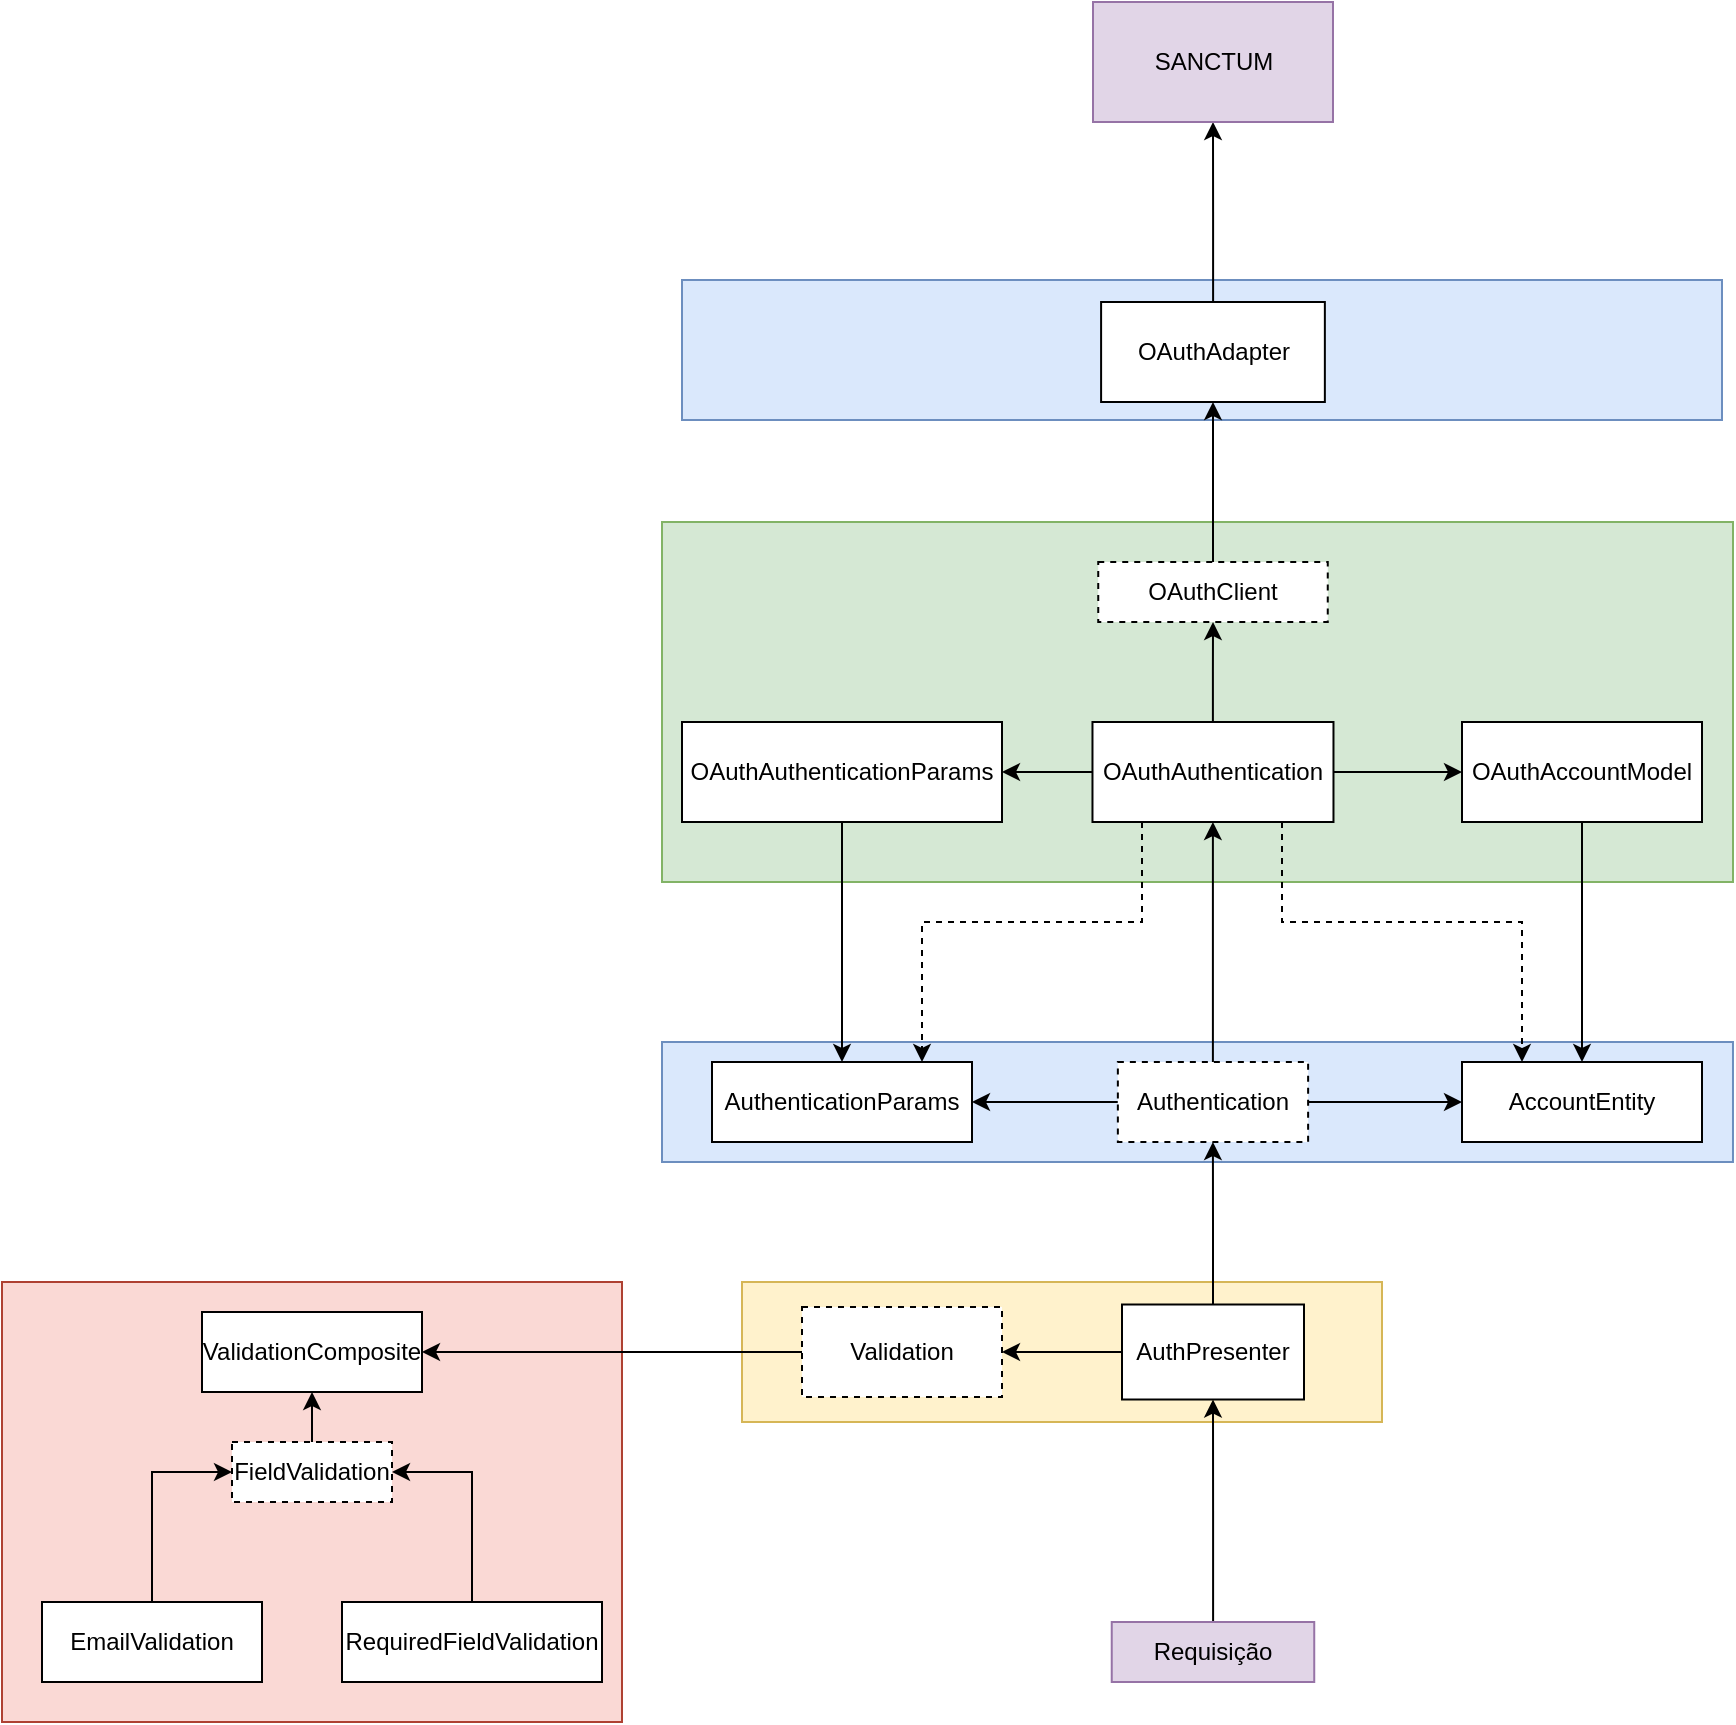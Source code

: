 <mxfile version="20.5.1" type="device"><diagram id="N_hM7u4lbFC8YK3ZaVs8" name="Página-1"><mxGraphModel dx="2753" dy="2319" grid="1" gridSize="10" guides="1" tooltips="1" connect="1" arrows="1" fold="1" page="1" pageScale="1" pageWidth="827" pageHeight="1169" math="0" shadow="0"><root><mxCell id="0"/><mxCell id="1" parent="0"/><mxCell id="5XU99zTaak91D_BZ07qz-51" value="" style="rounded=0;whiteSpace=wrap;html=1;strokeColor=#6c8ebf;fillColor=#dae8fc;" parent="1" vertex="1"><mxGeometry x="240" y="69" width="520" height="70" as="geometry"/></mxCell><mxCell id="5XU99zTaak91D_BZ07qz-42" value="" style="rounded=0;whiteSpace=wrap;html=1;strokeColor=#82b366;fillColor=#d5e8d4;" parent="1" vertex="1"><mxGeometry x="230" y="190" width="535.5" height="180" as="geometry"/></mxCell><mxCell id="5XU99zTaak91D_BZ07qz-9" value="" style="rounded=0;whiteSpace=wrap;html=1;strokeColor=#d6b656;fillColor=#fff2cc;" parent="1" vertex="1"><mxGeometry x="270" y="570" width="320" height="70" as="geometry"/></mxCell><mxCell id="5XU99zTaak91D_BZ07qz-10" value="" style="rounded=0;whiteSpace=wrap;html=1;strokeColor=#ae4132;fillColor=#fad9d5;" parent="1" vertex="1"><mxGeometry x="-100" y="570" width="310" height="220" as="geometry"/></mxCell><mxCell id="5XU99zTaak91D_BZ07qz-11" value="" style="rounded=0;whiteSpace=wrap;html=1;strokeColor=#6c8ebf;fillColor=#dae8fc;" parent="1" vertex="1"><mxGeometry x="230" y="450" width="535.49" height="60" as="geometry"/></mxCell><mxCell id="5XU99zTaak91D_BZ07qz-14" style="edgeStyle=orthogonalEdgeStyle;rounded=0;orthogonalLoop=1;jettySize=auto;html=1;" parent="1" source="5XU99zTaak91D_BZ07qz-12" target="5XU99zTaak91D_BZ07qz-13" edge="1"><mxGeometry relative="1" as="geometry"/></mxCell><mxCell id="5XU99zTaak91D_BZ07qz-12" value="&lt;div&gt;Requisição&lt;/div&gt;" style="rounded=0;whiteSpace=wrap;html=1;fillColor=#e1d5e7;strokeColor=#9673a6;" parent="1" vertex="1"><mxGeometry x="454.87" y="740" width="101.25" height="30" as="geometry"/></mxCell><mxCell id="5XU99zTaak91D_BZ07qz-16" style="edgeStyle=orthogonalEdgeStyle;rounded=0;orthogonalLoop=1;jettySize=auto;html=1;" parent="1" source="5XU99zTaak91D_BZ07qz-13" target="5XU99zTaak91D_BZ07qz-15" edge="1"><mxGeometry relative="1" as="geometry"/></mxCell><mxCell id="5XU99zTaak91D_BZ07qz-34" style="edgeStyle=orthogonalEdgeStyle;rounded=0;orthogonalLoop=1;jettySize=auto;html=1;" parent="1" source="5XU99zTaak91D_BZ07qz-13" target="5XU99zTaak91D_BZ07qz-30" edge="1"><mxGeometry relative="1" as="geometry"/></mxCell><mxCell id="5XU99zTaak91D_BZ07qz-13" value="&lt;div&gt;AuthPresenter&lt;/div&gt;" style="rounded=0;whiteSpace=wrap;html=1;" parent="1" vertex="1"><mxGeometry x="460" y="581.25" width="91" height="47.5" as="geometry"/></mxCell><mxCell id="5XU99zTaak91D_BZ07qz-18" style="edgeStyle=orthogonalEdgeStyle;rounded=0;orthogonalLoop=1;jettySize=auto;html=1;" parent="1" source="5XU99zTaak91D_BZ07qz-15" target="5XU99zTaak91D_BZ07qz-17" edge="1"><mxGeometry relative="1" as="geometry"/></mxCell><mxCell id="5XU99zTaak91D_BZ07qz-15" value="&lt;div&gt;Validation&lt;/div&gt;" style="rounded=0;whiteSpace=wrap;html=1;dashed=1;" parent="1" vertex="1"><mxGeometry x="300" y="582.5" width="100" height="45" as="geometry"/></mxCell><mxCell id="5XU99zTaak91D_BZ07qz-17" value="ValidationComposite" style="rounded=0;whiteSpace=wrap;html=1;" parent="1" vertex="1"><mxGeometry y="585" width="110" height="40" as="geometry"/></mxCell><mxCell id="5XU99zTaak91D_BZ07qz-29" style="edgeStyle=orthogonalEdgeStyle;rounded=0;orthogonalLoop=1;jettySize=auto;html=1;" parent="1" source="5XU99zTaak91D_BZ07qz-20" target="5XU99zTaak91D_BZ07qz-17" edge="1"><mxGeometry relative="1" as="geometry"/></mxCell><mxCell id="5XU99zTaak91D_BZ07qz-20" value="FieldValidation" style="rounded=0;whiteSpace=wrap;html=1;dashed=1;" parent="1" vertex="1"><mxGeometry x="15" y="650" width="80" height="30" as="geometry"/></mxCell><mxCell id="5XU99zTaak91D_BZ07qz-26" style="edgeStyle=orthogonalEdgeStyle;rounded=0;orthogonalLoop=1;jettySize=auto;html=1;entryX=0;entryY=0.5;entryDx=0;entryDy=0;" parent="1" source="5XU99zTaak91D_BZ07qz-21" target="5XU99zTaak91D_BZ07qz-20" edge="1"><mxGeometry relative="1" as="geometry"/></mxCell><mxCell id="5XU99zTaak91D_BZ07qz-21" value="EmailValidation" style="rounded=0;whiteSpace=wrap;html=1;" parent="1" vertex="1"><mxGeometry x="-80" y="730" width="110" height="40" as="geometry"/></mxCell><mxCell id="5XU99zTaak91D_BZ07qz-27" style="edgeStyle=orthogonalEdgeStyle;rounded=0;orthogonalLoop=1;jettySize=auto;html=1;entryX=1;entryY=0.5;entryDx=0;entryDy=0;" parent="1" source="5XU99zTaak91D_BZ07qz-22" target="5XU99zTaak91D_BZ07qz-20" edge="1"><mxGeometry relative="1" as="geometry"/></mxCell><mxCell id="5XU99zTaak91D_BZ07qz-22" value="&lt;br&gt;&lt;div&gt;RequiredFieldValidation&lt;/div&gt;&lt;div&gt;&lt;br&gt;&lt;/div&gt;" style="rounded=0;whiteSpace=wrap;html=1;" parent="1" vertex="1"><mxGeometry x="70" y="730" width="130" height="40" as="geometry"/></mxCell><mxCell id="5XU99zTaak91D_BZ07qz-35" style="edgeStyle=orthogonalEdgeStyle;rounded=0;orthogonalLoop=1;jettySize=auto;html=1;" parent="1" source="5XU99zTaak91D_BZ07qz-30" target="5XU99zTaak91D_BZ07qz-31" edge="1"><mxGeometry relative="1" as="geometry"/></mxCell><mxCell id="5XU99zTaak91D_BZ07qz-36" style="edgeStyle=orthogonalEdgeStyle;rounded=0;orthogonalLoop=1;jettySize=auto;html=1;" parent="1" source="5XU99zTaak91D_BZ07qz-30" target="5XU99zTaak91D_BZ07qz-32" edge="1"><mxGeometry relative="1" as="geometry"/></mxCell><mxCell id="5XU99zTaak91D_BZ07qz-45" style="edgeStyle=orthogonalEdgeStyle;rounded=0;orthogonalLoop=1;jettySize=auto;html=1;" parent="1" source="5XU99zTaak91D_BZ07qz-30" target="5XU99zTaak91D_BZ07qz-38" edge="1"><mxGeometry relative="1" as="geometry"/></mxCell><mxCell id="5XU99zTaak91D_BZ07qz-30" value="Authentication" style="rounded=0;whiteSpace=wrap;html=1;dashed=1;" parent="1" vertex="1"><mxGeometry x="457.93" y="460" width="95.13" height="40" as="geometry"/></mxCell><mxCell id="5XU99zTaak91D_BZ07qz-31" value="AuthenticationParams" style="rounded=0;whiteSpace=wrap;html=1;" parent="1" vertex="1"><mxGeometry x="255" y="460" width="130" height="40" as="geometry"/></mxCell><mxCell id="5XU99zTaak91D_BZ07qz-32" value="AccountEntity" style="rounded=0;whiteSpace=wrap;html=1;" parent="1" vertex="1"><mxGeometry x="630" y="460" width="120" height="40" as="geometry"/></mxCell><mxCell id="5XU99zTaak91D_BZ07qz-43" style="edgeStyle=orthogonalEdgeStyle;rounded=0;orthogonalLoop=1;jettySize=auto;html=1;" parent="1" source="5XU99zTaak91D_BZ07qz-38" target="5XU99zTaak91D_BZ07qz-39" edge="1"><mxGeometry relative="1" as="geometry"/></mxCell><mxCell id="5XU99zTaak91D_BZ07qz-46" style="edgeStyle=orthogonalEdgeStyle;rounded=0;orthogonalLoop=1;jettySize=auto;html=1;dashed=1;" parent="1" source="5XU99zTaak91D_BZ07qz-38" target="5XU99zTaak91D_BZ07qz-31" edge="1"><mxGeometry relative="1" as="geometry"><Array as="points"><mxPoint x="470" y="390"/><mxPoint x="360" y="390"/></Array></mxGeometry></mxCell><mxCell id="5XU99zTaak91D_BZ07qz-47" style="edgeStyle=orthogonalEdgeStyle;rounded=0;orthogonalLoop=1;jettySize=auto;html=1;entryX=0.25;entryY=0;entryDx=0;entryDy=0;dashed=1;" parent="1" source="5XU99zTaak91D_BZ07qz-38" target="5XU99zTaak91D_BZ07qz-32" edge="1"><mxGeometry relative="1" as="geometry"><Array as="points"><mxPoint x="540" y="390"/><mxPoint x="660" y="390"/></Array></mxGeometry></mxCell><mxCell id="5XU99zTaak91D_BZ07qz-49" style="edgeStyle=orthogonalEdgeStyle;rounded=0;orthogonalLoop=1;jettySize=auto;html=1;entryX=0.5;entryY=1;entryDx=0;entryDy=0;" parent="1" source="5XU99zTaak91D_BZ07qz-38" target="5XU99zTaak91D_BZ07qz-48" edge="1"><mxGeometry relative="1" as="geometry"/></mxCell><mxCell id="7ML6nGS0scaZCDcvM76A-2" style="edgeStyle=orthogonalEdgeStyle;rounded=0;orthogonalLoop=1;jettySize=auto;html=1;entryX=1;entryY=0.5;entryDx=0;entryDy=0;" edge="1" parent="1" source="5XU99zTaak91D_BZ07qz-38" target="7ML6nGS0scaZCDcvM76A-1"><mxGeometry relative="1" as="geometry"/></mxCell><mxCell id="5XU99zTaak91D_BZ07qz-38" value="OAuthAuthentication" style="rounded=0;whiteSpace=wrap;html=1;" parent="1" vertex="1"><mxGeometry x="445.24" y="290" width="120.5" height="50" as="geometry"/></mxCell><mxCell id="5XU99zTaak91D_BZ07qz-44" style="edgeStyle=orthogonalEdgeStyle;rounded=0;orthogonalLoop=1;jettySize=auto;html=1;" parent="1" source="5XU99zTaak91D_BZ07qz-39" target="5XU99zTaak91D_BZ07qz-32" edge="1"><mxGeometry relative="1" as="geometry"/></mxCell><mxCell id="5XU99zTaak91D_BZ07qz-39" value="OAuthAccountModel" style="rounded=0;whiteSpace=wrap;html=1;" parent="1" vertex="1"><mxGeometry x="630" y="290" width="120" height="50" as="geometry"/></mxCell><mxCell id="5XU99zTaak91D_BZ07qz-53" style="edgeStyle=orthogonalEdgeStyle;rounded=0;orthogonalLoop=1;jettySize=auto;html=1;entryX=0.5;entryY=1;entryDx=0;entryDy=0;" parent="1" source="5XU99zTaak91D_BZ07qz-48" target="5XU99zTaak91D_BZ07qz-52" edge="1"><mxGeometry relative="1" as="geometry"/></mxCell><mxCell id="5XU99zTaak91D_BZ07qz-48" value="&lt;br&gt;&lt;div&gt;OAuthClient&lt;/div&gt;&lt;div&gt;&lt;br&gt;&lt;/div&gt;" style="rounded=0;whiteSpace=wrap;html=1;dashed=1;" parent="1" vertex="1"><mxGeometry x="448.12" y="210" width="114.76" height="30" as="geometry"/></mxCell><mxCell id="5XU99zTaak91D_BZ07qz-55" style="edgeStyle=orthogonalEdgeStyle;rounded=0;orthogonalLoop=1;jettySize=auto;html=1;" parent="1" source="5XU99zTaak91D_BZ07qz-52" target="5XU99zTaak91D_BZ07qz-54" edge="1"><mxGeometry relative="1" as="geometry"/></mxCell><mxCell id="5XU99zTaak91D_BZ07qz-52" value="&lt;div&gt;OAuthAdapter&lt;/div&gt;" style="rounded=0;whiteSpace=wrap;html=1;" parent="1" vertex="1"><mxGeometry x="449.55" y="80" width="111.88" height="50" as="geometry"/></mxCell><mxCell id="5XU99zTaak91D_BZ07qz-54" value="&lt;br&gt;&lt;div&gt;SANCTUM&lt;/div&gt;&lt;div&gt;&lt;br&gt;&lt;/div&gt;" style="rounded=0;whiteSpace=wrap;html=1;strokeColor=#9673a6;fillColor=#e1d5e7;" parent="1" vertex="1"><mxGeometry x="445.5" y="-70" width="120" height="60" as="geometry"/></mxCell><mxCell id="7ML6nGS0scaZCDcvM76A-3" style="edgeStyle=orthogonalEdgeStyle;rounded=0;orthogonalLoop=1;jettySize=auto;html=1;" edge="1" parent="1" source="7ML6nGS0scaZCDcvM76A-1" target="5XU99zTaak91D_BZ07qz-31"><mxGeometry relative="1" as="geometry"/></mxCell><mxCell id="7ML6nGS0scaZCDcvM76A-1" value="OAuthAuthenticationParams" style="rounded=0;whiteSpace=wrap;html=1;" vertex="1" parent="1"><mxGeometry x="240" y="290" width="160" height="50" as="geometry"/></mxCell></root></mxGraphModel></diagram></mxfile>